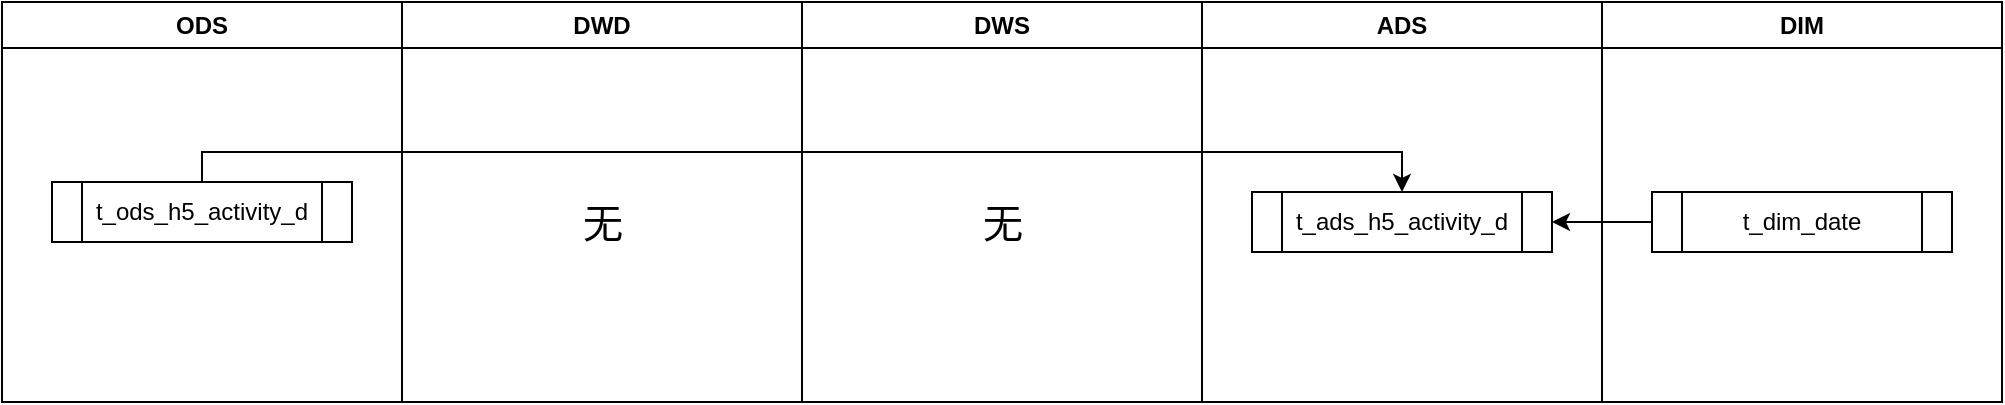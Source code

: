 <mxfile version="27.2.0">
  <diagram name="第 1 页" id="q20eZgunnf8NOy6R4q8U">
    <mxGraphModel dx="2018" dy="1112" grid="1" gridSize="10" guides="1" tooltips="1" connect="1" arrows="1" fold="1" page="1" pageScale="1" pageWidth="827" pageHeight="1169" math="0" shadow="0">
      <root>
        <mxCell id="0" />
        <mxCell id="1" parent="0" />
        <mxCell id="MixyJEa9ZRM8h9EP63-E-1" value="ODS" style="swimlane;whiteSpace=wrap;html=1;" vertex="1" parent="1">
          <mxGeometry x="140" y="220" width="200" height="200" as="geometry" />
        </mxCell>
        <mxCell id="MixyJEa9ZRM8h9EP63-E-6" value="t_ods_h5_activity_d" style="shape=process;whiteSpace=wrap;html=1;backgroundOutline=1;" vertex="1" parent="MixyJEa9ZRM8h9EP63-E-1">
          <mxGeometry x="25" y="90" width="150" height="30" as="geometry" />
        </mxCell>
        <mxCell id="MixyJEa9ZRM8h9EP63-E-2" value="DWD" style="swimlane;whiteSpace=wrap;html=1;" vertex="1" parent="1">
          <mxGeometry x="340" y="220" width="200" height="200" as="geometry" />
        </mxCell>
        <mxCell id="MixyJEa9ZRM8h9EP63-E-8" value="无" style="text;html=1;align=center;verticalAlign=middle;resizable=0;points=[];autosize=1;strokeColor=none;fillColor=none;fontSize=20;" vertex="1" parent="MixyJEa9ZRM8h9EP63-E-2">
          <mxGeometry x="80" y="90" width="40" height="40" as="geometry" />
        </mxCell>
        <mxCell id="MixyJEa9ZRM8h9EP63-E-3" value="DWS" style="swimlane;whiteSpace=wrap;html=1;" vertex="1" parent="1">
          <mxGeometry x="540" y="220" width="200" height="200" as="geometry" />
        </mxCell>
        <mxCell id="MixyJEa9ZRM8h9EP63-E-9" value="无" style="text;html=1;align=center;verticalAlign=middle;resizable=0;points=[];autosize=1;strokeColor=none;fillColor=none;fontSize=20;" vertex="1" parent="MixyJEa9ZRM8h9EP63-E-3">
          <mxGeometry x="80" y="90" width="40" height="40" as="geometry" />
        </mxCell>
        <mxCell id="MixyJEa9ZRM8h9EP63-E-4" value="ADS" style="swimlane;whiteSpace=wrap;html=1;" vertex="1" parent="1">
          <mxGeometry x="740" y="220" width="200" height="200" as="geometry" />
        </mxCell>
        <mxCell id="MixyJEa9ZRM8h9EP63-E-11" value="t_ads_h5_activity_d" style="shape=process;whiteSpace=wrap;html=1;backgroundOutline=1;" vertex="1" parent="MixyJEa9ZRM8h9EP63-E-4">
          <mxGeometry x="25" y="95" width="150" height="30" as="geometry" />
        </mxCell>
        <mxCell id="MixyJEa9ZRM8h9EP63-E-5" value="DIM" style="swimlane;whiteSpace=wrap;html=1;" vertex="1" parent="1">
          <mxGeometry x="940" y="220" width="200" height="200" as="geometry" />
        </mxCell>
        <mxCell id="MixyJEa9ZRM8h9EP63-E-7" value="t_dim_date" style="shape=process;whiteSpace=wrap;html=1;backgroundOutline=1;" vertex="1" parent="MixyJEa9ZRM8h9EP63-E-5">
          <mxGeometry x="25" y="95" width="150" height="30" as="geometry" />
        </mxCell>
        <mxCell id="MixyJEa9ZRM8h9EP63-E-12" value="" style="edgeStyle=orthogonalEdgeStyle;rounded=0;orthogonalLoop=1;jettySize=auto;html=1;" edge="1" parent="1" source="MixyJEa9ZRM8h9EP63-E-7" target="MixyJEa9ZRM8h9EP63-E-11">
          <mxGeometry relative="1" as="geometry" />
        </mxCell>
        <mxCell id="MixyJEa9ZRM8h9EP63-E-13" value="" style="edgeStyle=orthogonalEdgeStyle;rounded=0;orthogonalLoop=1;jettySize=auto;html=1;entryX=0.5;entryY=0;entryDx=0;entryDy=0;" edge="1" parent="1" source="MixyJEa9ZRM8h9EP63-E-6" target="MixyJEa9ZRM8h9EP63-E-11">
          <mxGeometry relative="1" as="geometry">
            <Array as="points">
              <mxPoint x="240" y="295" />
              <mxPoint x="840" y="295" />
            </Array>
          </mxGeometry>
        </mxCell>
      </root>
    </mxGraphModel>
  </diagram>
</mxfile>
